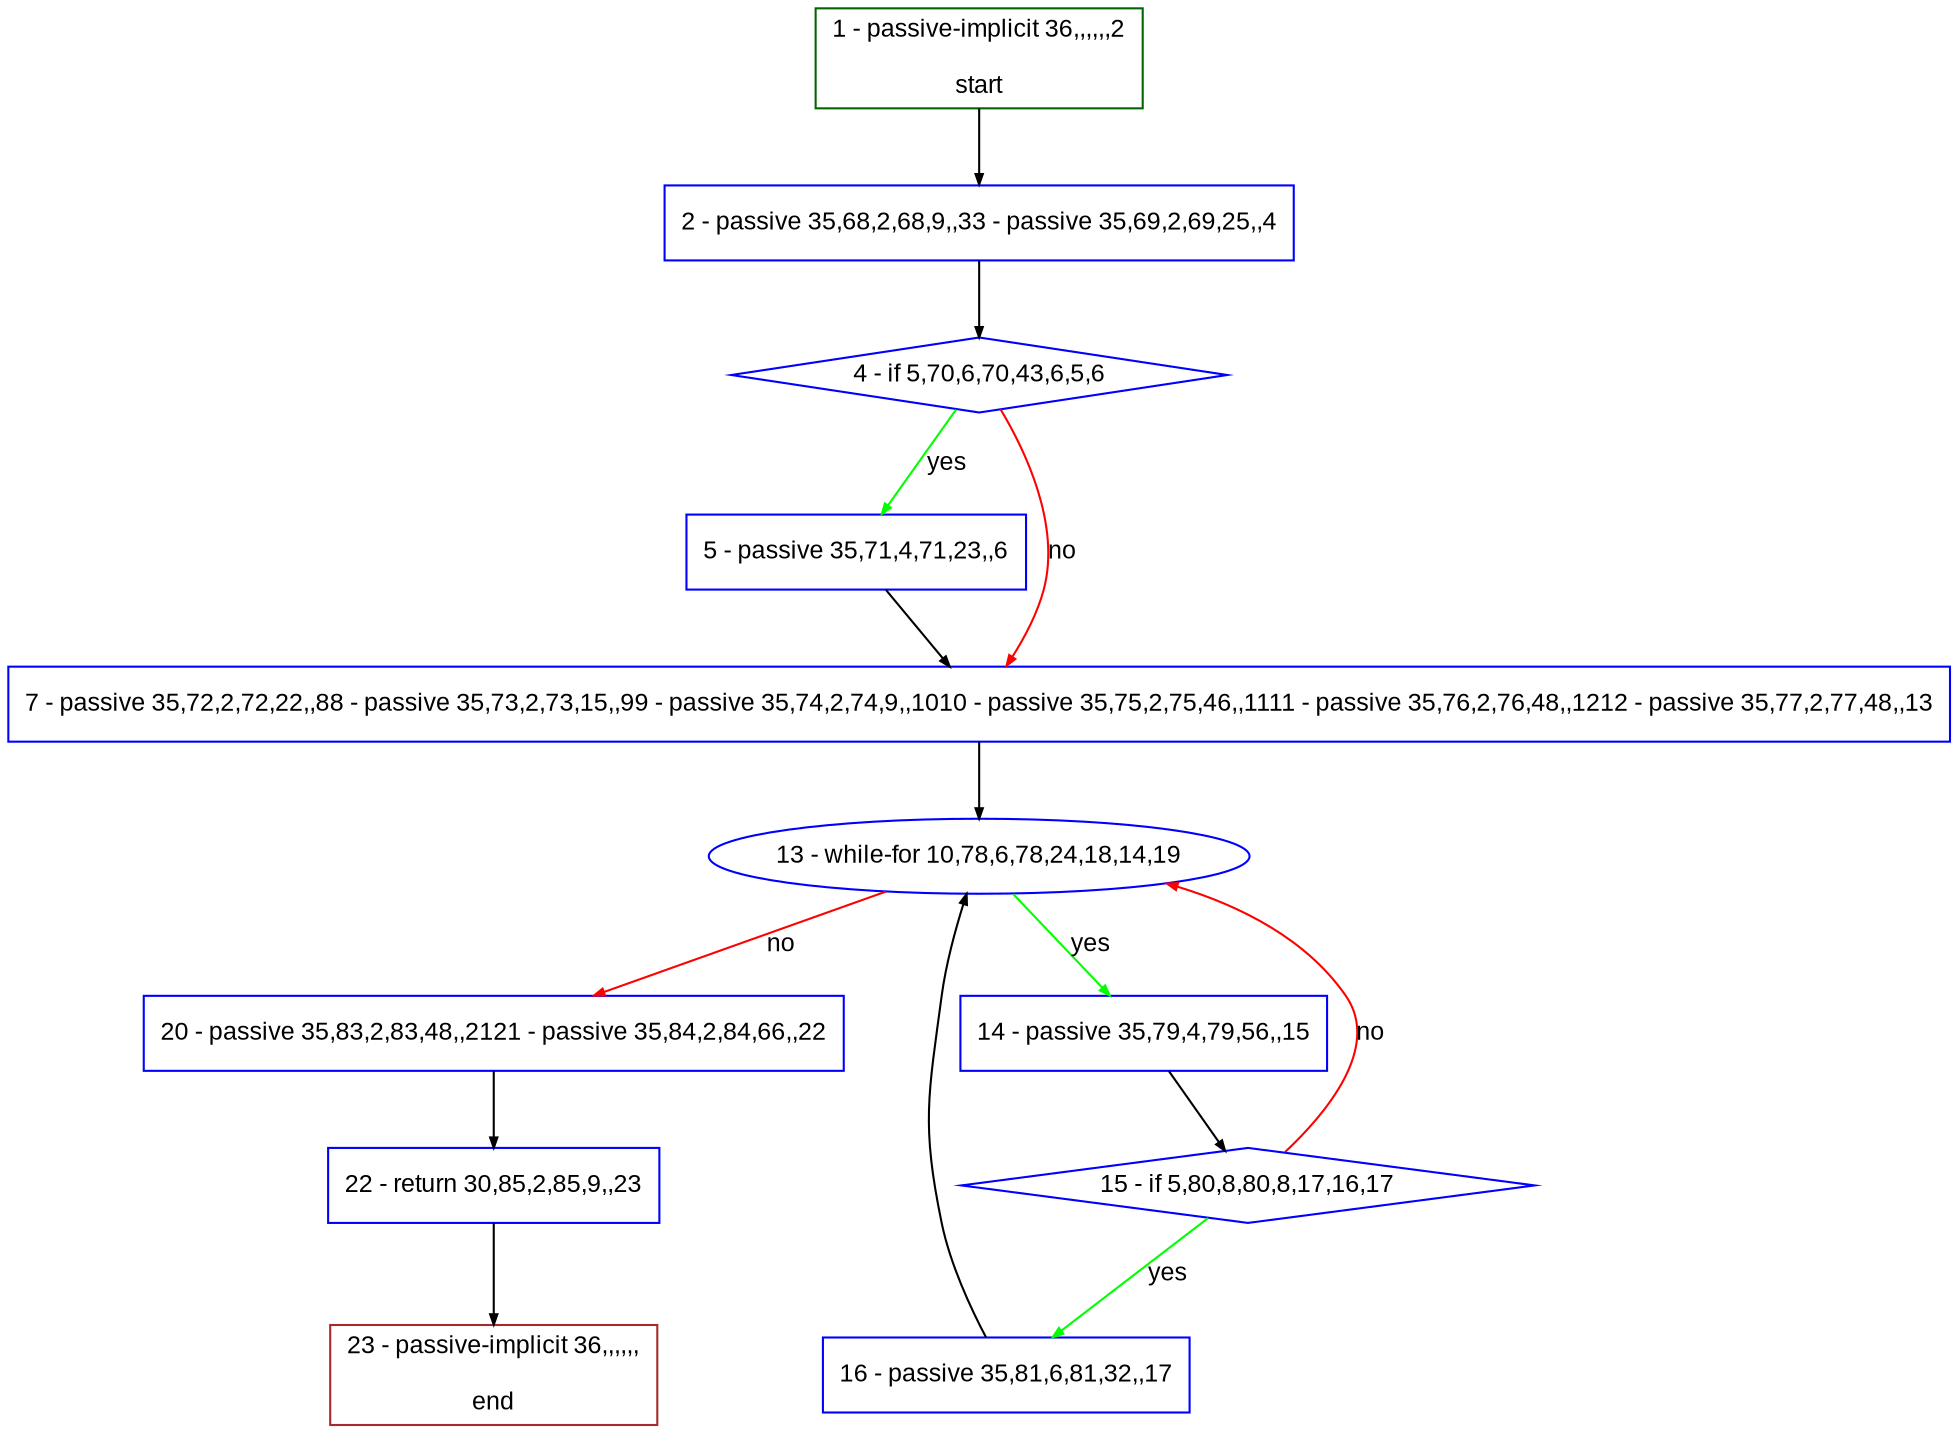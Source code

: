 digraph "" {
  graph [pack="true", label="", fontsize="12", packmode="clust", fontname="Arial", fillcolor="#FFFFCC", bgcolor="white", style="rounded,filled", compound="true"];
  node [node_initialized="no", label="", color="grey", fontsize="12", fillcolor="white", fontname="Arial", style="filled", shape="rectangle", compound="true", fixedsize="false"];
  edge [fontcolor="black", arrowhead="normal", arrowtail="none", arrowsize="0.5", ltail="", label="", color="black", fontsize="12", lhead="", fontname="Arial", dir="forward", compound="true"];
  __N1 [label="2 - passive 35,68,2,68,9,,33 - passive 35,69,2,69,25,,4", color="#0000ff", fillcolor="#ffffff", style="filled", shape="box"];
  __N2 [label="1 - passive-implicit 36,,,,,,2\n\nstart", color="#006400", fillcolor="#ffffff", style="filled", shape="box"];
  __N3 [label="4 - if 5,70,6,70,43,6,5,6", color="#0000ff", fillcolor="#ffffff", style="filled", shape="diamond"];
  __N4 [label="5 - passive 35,71,4,71,23,,6", color="#0000ff", fillcolor="#ffffff", style="filled", shape="box"];
  __N5 [label="7 - passive 35,72,2,72,22,,88 - passive 35,73,2,73,15,,99 - passive 35,74,2,74,9,,1010 - passive 35,75,2,75,46,,1111 - passive 35,76,2,76,48,,1212 - passive 35,77,2,77,48,,13", color="#0000ff", fillcolor="#ffffff", style="filled", shape="box"];
  __N6 [label="13 - while-for 10,78,6,78,24,18,14,19", color="#0000ff", fillcolor="#ffffff", style="filled", shape="oval"];
  __N7 [label="14 - passive 35,79,4,79,56,,15", color="#0000ff", fillcolor="#ffffff", style="filled", shape="box"];
  __N8 [label="20 - passive 35,83,2,83,48,,2121 - passive 35,84,2,84,66,,22", color="#0000ff", fillcolor="#ffffff", style="filled", shape="box"];
  __N9 [label="15 - if 5,80,8,80,8,17,16,17", color="#0000ff", fillcolor="#ffffff", style="filled", shape="diamond"];
  __N10 [label="16 - passive 35,81,6,81,32,,17", color="#0000ff", fillcolor="#ffffff", style="filled", shape="box"];
  __N11 [label="22 - return 30,85,2,85,9,,23", color="#0000ff", fillcolor="#ffffff", style="filled", shape="box"];
  __N12 [label="23 - passive-implicit 36,,,,,,\n\nend", color="#a52a2a", fillcolor="#ffffff", style="filled", shape="box"];
  __N2 -> __N1 [arrowhead="normal", arrowtail="none", color="#000000", label="", dir="forward"];
  __N1 -> __N3 [arrowhead="normal", arrowtail="none", color="#000000", label="", dir="forward"];
  __N3 -> __N4 [arrowhead="normal", arrowtail="none", color="#00ff00", label="yes", dir="forward"];
  __N3 -> __N5 [arrowhead="normal", arrowtail="none", color="#ff0000", label="no", dir="forward"];
  __N4 -> __N5 [arrowhead="normal", arrowtail="none", color="#000000", label="", dir="forward"];
  __N5 -> __N6 [arrowhead="normal", arrowtail="none", color="#000000", label="", dir="forward"];
  __N6 -> __N7 [arrowhead="normal", arrowtail="none", color="#00ff00", label="yes", dir="forward"];
  __N6 -> __N8 [arrowhead="normal", arrowtail="none", color="#ff0000", label="no", dir="forward"];
  __N7 -> __N9 [arrowhead="normal", arrowtail="none", color="#000000", label="", dir="forward"];
  __N9 -> __N6 [arrowhead="normal", arrowtail="none", color="#ff0000", label="no", dir="forward"];
  __N9 -> __N10 [arrowhead="normal", arrowtail="none", color="#00ff00", label="yes", dir="forward"];
  __N10 -> __N6 [arrowhead="normal", arrowtail="none", color="#000000", label="", dir="forward"];
  __N8 -> __N11 [arrowhead="normal", arrowtail="none", color="#000000", label="", dir="forward"];
  __N11 -> __N12 [arrowhead="normal", arrowtail="none", color="#000000", label="", dir="forward"];
}
